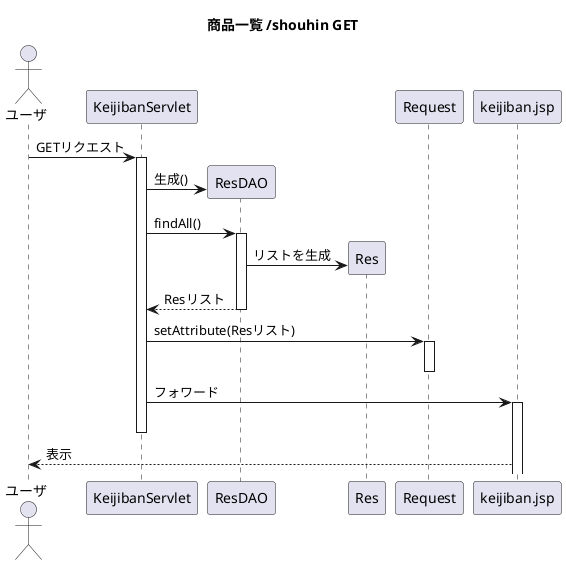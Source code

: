 @startuml
title 商品一覧 /shouhin GET
actor ユーザ
ユーザ -> KeijibanServlet++:GETリクエスト
KeijibanServlet -> ResDAO**:生成()
KeijibanServlet -> ResDAO++:findAll()
ResDAO -> Res**:リストを生成
ResDAO --> KeijibanServlet--:Resリスト
KeijibanServlet -> Request++:setAttribute(Resリスト)
Request--
KeijibanServlet -> keijiban.jsp++:フォワード
KeijibanServlet--
keijiban.jsp --> ユーザ:表示
@enduml
